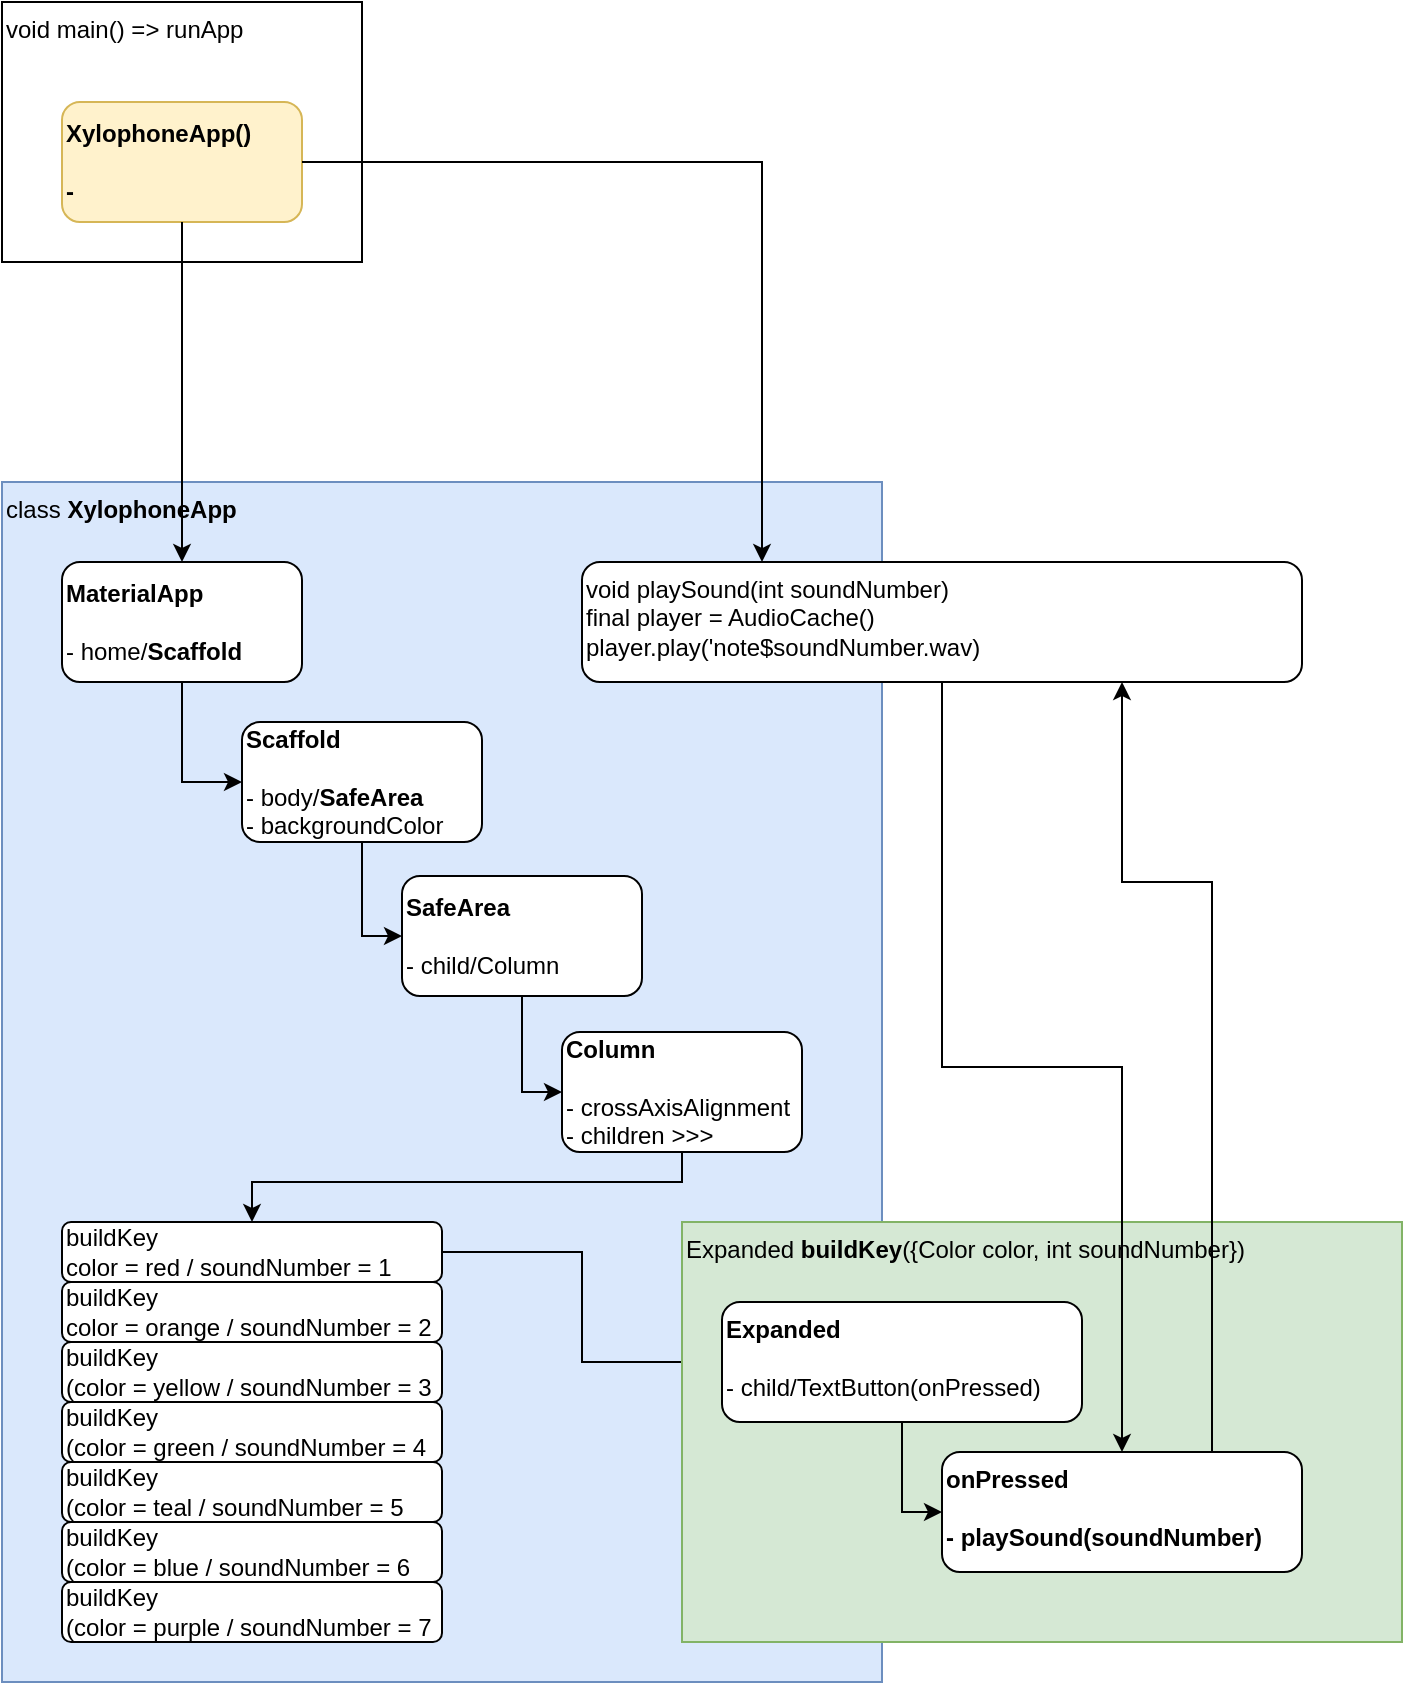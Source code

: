 <mxfile version="14.6.13" type="github">
  <diagram id="Y49391l6pZXjfEnijOrs" name="Page-1">
    <mxGraphModel dx="942" dy="934" grid="1" gridSize="10" guides="1" tooltips="1" connect="1" arrows="1" fold="1" page="1" pageScale="1" pageWidth="827" pageHeight="1169" math="0" shadow="0">
      <root>
        <mxCell id="0" />
        <mxCell id="1" parent="0" />
        <mxCell id="SxMiKsup2tOHU1poNqA4-2" value="void main() =&amp;gt; runApp" style="whiteSpace=wrap;html=1;align=left;verticalAlign=top;" vertex="1" parent="1">
          <mxGeometry x="20" y="40" width="180" height="130" as="geometry" />
        </mxCell>
        <mxCell id="SxMiKsup2tOHU1poNqA4-1" value="&lt;div&gt;&lt;b&gt;XylophoneApp()&lt;/b&gt;&lt;/div&gt;&lt;div&gt;&lt;b&gt;&lt;br&gt;&lt;/b&gt;&lt;/div&gt;&lt;div&gt;&lt;b&gt;- &lt;br&gt;&lt;/b&gt;&lt;/div&gt;" style="rounded=1;whiteSpace=wrap;html=1;align=left;fillColor=#fff2cc;strokeColor=#d6b656;" vertex="1" parent="1">
          <mxGeometry x="50" y="90" width="120" height="60" as="geometry" />
        </mxCell>
        <mxCell id="SxMiKsup2tOHU1poNqA4-4" value="class &lt;b&gt;XylophoneApp&lt;/b&gt;" style="whiteSpace=wrap;html=1;align=left;verticalAlign=top;fillColor=#dae8fc;strokeColor=#6c8ebf;" vertex="1" parent="1">
          <mxGeometry x="20" y="280" width="440" height="600" as="geometry" />
        </mxCell>
        <mxCell id="SxMiKsup2tOHU1poNqA4-9" style="edgeStyle=orthogonalEdgeStyle;rounded=0;orthogonalLoop=1;jettySize=auto;html=1;entryX=0;entryY=0.5;entryDx=0;entryDy=0;" edge="1" parent="1" source="SxMiKsup2tOHU1poNqA4-5" target="SxMiKsup2tOHU1poNqA4-6">
          <mxGeometry relative="1" as="geometry" />
        </mxCell>
        <mxCell id="SxMiKsup2tOHU1poNqA4-5" value="&lt;div&gt;&lt;b&gt;MaterialApp&lt;/b&gt;&lt;/div&gt;&lt;div&gt;&lt;br&gt;&lt;/div&gt;&lt;div&gt;- home/&lt;b&gt;Scaffold&lt;/b&gt;&lt;/div&gt;" style="rounded=1;whiteSpace=wrap;html=1;align=left;" vertex="1" parent="1">
          <mxGeometry x="50" y="320" width="120" height="60" as="geometry" />
        </mxCell>
        <mxCell id="SxMiKsup2tOHU1poNqA4-11" style="edgeStyle=orthogonalEdgeStyle;rounded=0;orthogonalLoop=1;jettySize=auto;html=1;entryX=0;entryY=0.5;entryDx=0;entryDy=0;" edge="1" parent="1" source="SxMiKsup2tOHU1poNqA4-6" target="SxMiKsup2tOHU1poNqA4-7">
          <mxGeometry relative="1" as="geometry" />
        </mxCell>
        <mxCell id="SxMiKsup2tOHU1poNqA4-6" value="&lt;div&gt;&lt;b&gt;Scaffold&lt;/b&gt;&lt;/div&gt;&lt;div&gt;&lt;br&gt;&lt;/div&gt;&lt;div&gt;- body/&lt;b&gt;SafeArea&lt;/b&gt;&lt;/div&gt;&lt;div&gt;- backgroundColor&lt;br&gt;&lt;/div&gt;" style="rounded=1;whiteSpace=wrap;html=1;align=left;" vertex="1" parent="1">
          <mxGeometry x="140" y="400" width="120" height="60" as="geometry" />
        </mxCell>
        <mxCell id="SxMiKsup2tOHU1poNqA4-12" style="edgeStyle=orthogonalEdgeStyle;rounded=0;orthogonalLoop=1;jettySize=auto;html=1;entryX=0;entryY=0.5;entryDx=0;entryDy=0;" edge="1" parent="1" source="SxMiKsup2tOHU1poNqA4-7" target="SxMiKsup2tOHU1poNqA4-8">
          <mxGeometry relative="1" as="geometry" />
        </mxCell>
        <mxCell id="SxMiKsup2tOHU1poNqA4-7" value="&lt;div&gt;&lt;b&gt;SafeArea&lt;/b&gt;&lt;/div&gt;&lt;div&gt;&lt;br&gt;&lt;/div&gt;&lt;div&gt;- child/Column&lt;/div&gt;" style="rounded=1;whiteSpace=wrap;html=1;align=left;" vertex="1" parent="1">
          <mxGeometry x="220" y="477" width="120" height="60" as="geometry" />
        </mxCell>
        <mxCell id="SxMiKsup2tOHU1poNqA4-20" style="edgeStyle=orthogonalEdgeStyle;rounded=0;orthogonalLoop=1;jettySize=auto;html=1;entryX=0.5;entryY=0;entryDx=0;entryDy=0;" edge="1" parent="1" source="SxMiKsup2tOHU1poNqA4-8" target="SxMiKsup2tOHU1poNqA4-13">
          <mxGeometry relative="1" as="geometry">
            <Array as="points">
              <mxPoint x="360" y="630" />
              <mxPoint x="145" y="630" />
            </Array>
          </mxGeometry>
        </mxCell>
        <mxCell id="SxMiKsup2tOHU1poNqA4-8" value="&lt;div&gt;&lt;b&gt;Column&lt;/b&gt;&lt;/div&gt;&lt;div&gt;&lt;br&gt;&lt;/div&gt;&lt;div&gt;- crossAxisAlignment&lt;br&gt;&lt;/div&gt;&lt;div&gt;- children &amp;gt;&amp;gt;&amp;gt;&lt;br&gt;&lt;/div&gt;" style="rounded=1;whiteSpace=wrap;html=1;align=left;" vertex="1" parent="1">
          <mxGeometry x="300" y="555" width="120" height="60" as="geometry" />
        </mxCell>
        <mxCell id="SxMiKsup2tOHU1poNqA4-13" value="&lt;div&gt;buildKey&lt;/div&gt;&lt;div&gt;color = red / soundNumber = 1&lt;br&gt;&lt;/div&gt;" style="rounded=1;whiteSpace=wrap;html=1;align=left;" vertex="1" parent="1">
          <mxGeometry x="50" y="650" width="190" height="30" as="geometry" />
        </mxCell>
        <mxCell id="SxMiKsup2tOHU1poNqA4-14" value="&lt;div&gt;buildKey&lt;/div&gt;&lt;div&gt;color = orange / soundNumber = 2&lt;br&gt;&lt;/div&gt;" style="rounded=1;whiteSpace=wrap;html=1;align=left;" vertex="1" parent="1">
          <mxGeometry x="50" y="680" width="190" height="30" as="geometry" />
        </mxCell>
        <mxCell id="SxMiKsup2tOHU1poNqA4-15" value="&lt;div&gt;buildKey&lt;/div&gt;&lt;div&gt;(color = yellow / soundNumber = 3&lt;br&gt;&lt;/div&gt;" style="rounded=1;whiteSpace=wrap;html=1;align=left;" vertex="1" parent="1">
          <mxGeometry x="50" y="710" width="190" height="30" as="geometry" />
        </mxCell>
        <mxCell id="SxMiKsup2tOHU1poNqA4-16" value="&lt;div&gt;buildKey&lt;/div&gt;&lt;div&gt;(color = green / soundNumber = 4&lt;br&gt;&lt;/div&gt;" style="rounded=1;whiteSpace=wrap;html=1;align=left;" vertex="1" parent="1">
          <mxGeometry x="50" y="740" width="190" height="30" as="geometry" />
        </mxCell>
        <mxCell id="SxMiKsup2tOHU1poNqA4-17" value="&lt;div&gt;buildKey&lt;/div&gt;&lt;div&gt;(color = teal / soundNumber = 5&lt;br&gt;&lt;/div&gt;" style="rounded=1;whiteSpace=wrap;html=1;align=left;" vertex="1" parent="1">
          <mxGeometry x="50" y="770" width="190" height="30" as="geometry" />
        </mxCell>
        <mxCell id="SxMiKsup2tOHU1poNqA4-18" value="&lt;div&gt;buildKey&lt;/div&gt;&lt;div&gt;(color = blue / soundNumber = 6&lt;br&gt;&lt;/div&gt;" style="rounded=1;whiteSpace=wrap;html=1;align=left;" vertex="1" parent="1">
          <mxGeometry x="50" y="800" width="190" height="30" as="geometry" />
        </mxCell>
        <mxCell id="SxMiKsup2tOHU1poNqA4-19" value="&lt;div&gt;buildKey&lt;/div&gt;&lt;div&gt;(color = purple / soundNumber = 7&lt;br&gt;&lt;/div&gt;" style="rounded=1;whiteSpace=wrap;html=1;align=left;" vertex="1" parent="1">
          <mxGeometry x="50" y="830" width="190" height="30" as="geometry" />
        </mxCell>
        <mxCell id="SxMiKsup2tOHU1poNqA4-27" style="edgeStyle=orthogonalEdgeStyle;rounded=0;orthogonalLoop=1;jettySize=auto;html=1;entryX=0.25;entryY=0;entryDx=0;entryDy=0;" edge="1" parent="1" source="SxMiKsup2tOHU1poNqA4-1" target="SxMiKsup2tOHU1poNqA4-23">
          <mxGeometry relative="1" as="geometry">
            <mxPoint x="340" y="385.0" as="targetPoint" />
          </mxGeometry>
        </mxCell>
        <mxCell id="SxMiKsup2tOHU1poNqA4-22" style="edgeStyle=orthogonalEdgeStyle;rounded=0;orthogonalLoop=1;jettySize=auto;html=1;entryX=0;entryY=0.5;entryDx=0;entryDy=0;" edge="1" parent="1" source="SxMiKsup2tOHU1poNqA4-13" target="SxMiKsup2tOHU1poNqA4-24">
          <mxGeometry relative="1" as="geometry" />
        </mxCell>
        <mxCell id="SxMiKsup2tOHU1poNqA4-30" style="edgeStyle=orthogonalEdgeStyle;rounded=0;orthogonalLoop=1;jettySize=auto;html=1;exitX=0.5;exitY=1;exitDx=0;exitDy=0;entryX=0.5;entryY=0;entryDx=0;entryDy=0;" edge="1" parent="1" source="SxMiKsup2tOHU1poNqA4-1" target="SxMiKsup2tOHU1poNqA4-5">
          <mxGeometry relative="1" as="geometry" />
        </mxCell>
        <mxCell id="SxMiKsup2tOHU1poNqA4-21" value="Expanded &lt;b&gt;buildKey&lt;/b&gt;({Color color, int soundNumber})" style="whiteSpace=wrap;html=1;align=left;verticalAlign=top;fillColor=#d5e8d4;strokeColor=#82b366;" vertex="1" parent="1">
          <mxGeometry x="360" y="650" width="360" height="210" as="geometry" />
        </mxCell>
        <mxCell id="SxMiKsup2tOHU1poNqA4-24" value="&lt;div&gt;&lt;b&gt;Expanded&lt;/b&gt;&lt;/div&gt;&lt;div&gt;&lt;br&gt;&lt;/div&gt;&lt;div&gt;- child/TextButton(onPressed)&lt;/div&gt;" style="rounded=1;whiteSpace=wrap;html=1;align=left;verticalAlign=top;" vertex="1" parent="1">
          <mxGeometry x="380" y="690" width="180" height="60" as="geometry" />
        </mxCell>
        <mxCell id="SxMiKsup2tOHU1poNqA4-26" value="&lt;div&gt;&lt;b&gt;onPressed&lt;/b&gt;&lt;/div&gt;&lt;div&gt;&lt;b&gt;&lt;br&gt;&lt;/b&gt;&lt;/div&gt;&lt;div&gt;&lt;b&gt;- playSound(soundNumber)&lt;br&gt;&lt;/b&gt;&lt;/div&gt;" style="rounded=1;whiteSpace=wrap;html=1;align=left;verticalAlign=top;" vertex="1" parent="1">
          <mxGeometry x="490" y="765" width="180" height="60" as="geometry" />
        </mxCell>
        <mxCell id="SxMiKsup2tOHU1poNqA4-28" style="edgeStyle=orthogonalEdgeStyle;rounded=0;orthogonalLoop=1;jettySize=auto;html=1;exitX=0.5;exitY=1;exitDx=0;exitDy=0;entryX=0;entryY=0.5;entryDx=0;entryDy=0;" edge="1" parent="1" source="SxMiKsup2tOHU1poNqA4-24" target="SxMiKsup2tOHU1poNqA4-26">
          <mxGeometry x="360" y="650" as="geometry" />
        </mxCell>
        <mxCell id="SxMiKsup2tOHU1poNqA4-34" style="edgeStyle=orthogonalEdgeStyle;rounded=0;orthogonalLoop=1;jettySize=auto;html=1;" edge="1" parent="1" source="SxMiKsup2tOHU1poNqA4-23" target="SxMiKsup2tOHU1poNqA4-26">
          <mxGeometry relative="1" as="geometry" />
        </mxCell>
        <mxCell id="SxMiKsup2tOHU1poNqA4-23" value="&lt;div&gt;void playSound(int soundNumber)&lt;/div&gt;&lt;div&gt;final player = AudioCache()&lt;/div&gt;&lt;div&gt;player.play(&#39;note$soundNumber.wav)&lt;/div&gt;" style="rounded=1;whiteSpace=wrap;html=1;align=left;verticalAlign=top;" vertex="1" parent="1">
          <mxGeometry x="310" y="320" width="360" height="60" as="geometry" />
        </mxCell>
        <mxCell id="SxMiKsup2tOHU1poNqA4-31" style="edgeStyle=orthogonalEdgeStyle;rounded=0;orthogonalLoop=1;jettySize=auto;html=1;entryX=0.75;entryY=1;entryDx=0;entryDy=0;exitX=0.75;exitY=0;exitDx=0;exitDy=0;" edge="1" parent="1" source="SxMiKsup2tOHU1poNqA4-26" target="SxMiKsup2tOHU1poNqA4-23">
          <mxGeometry relative="1" as="geometry">
            <Array as="points">
              <mxPoint x="625" y="480" />
              <mxPoint x="580" y="480" />
            </Array>
          </mxGeometry>
        </mxCell>
      </root>
    </mxGraphModel>
  </diagram>
</mxfile>
